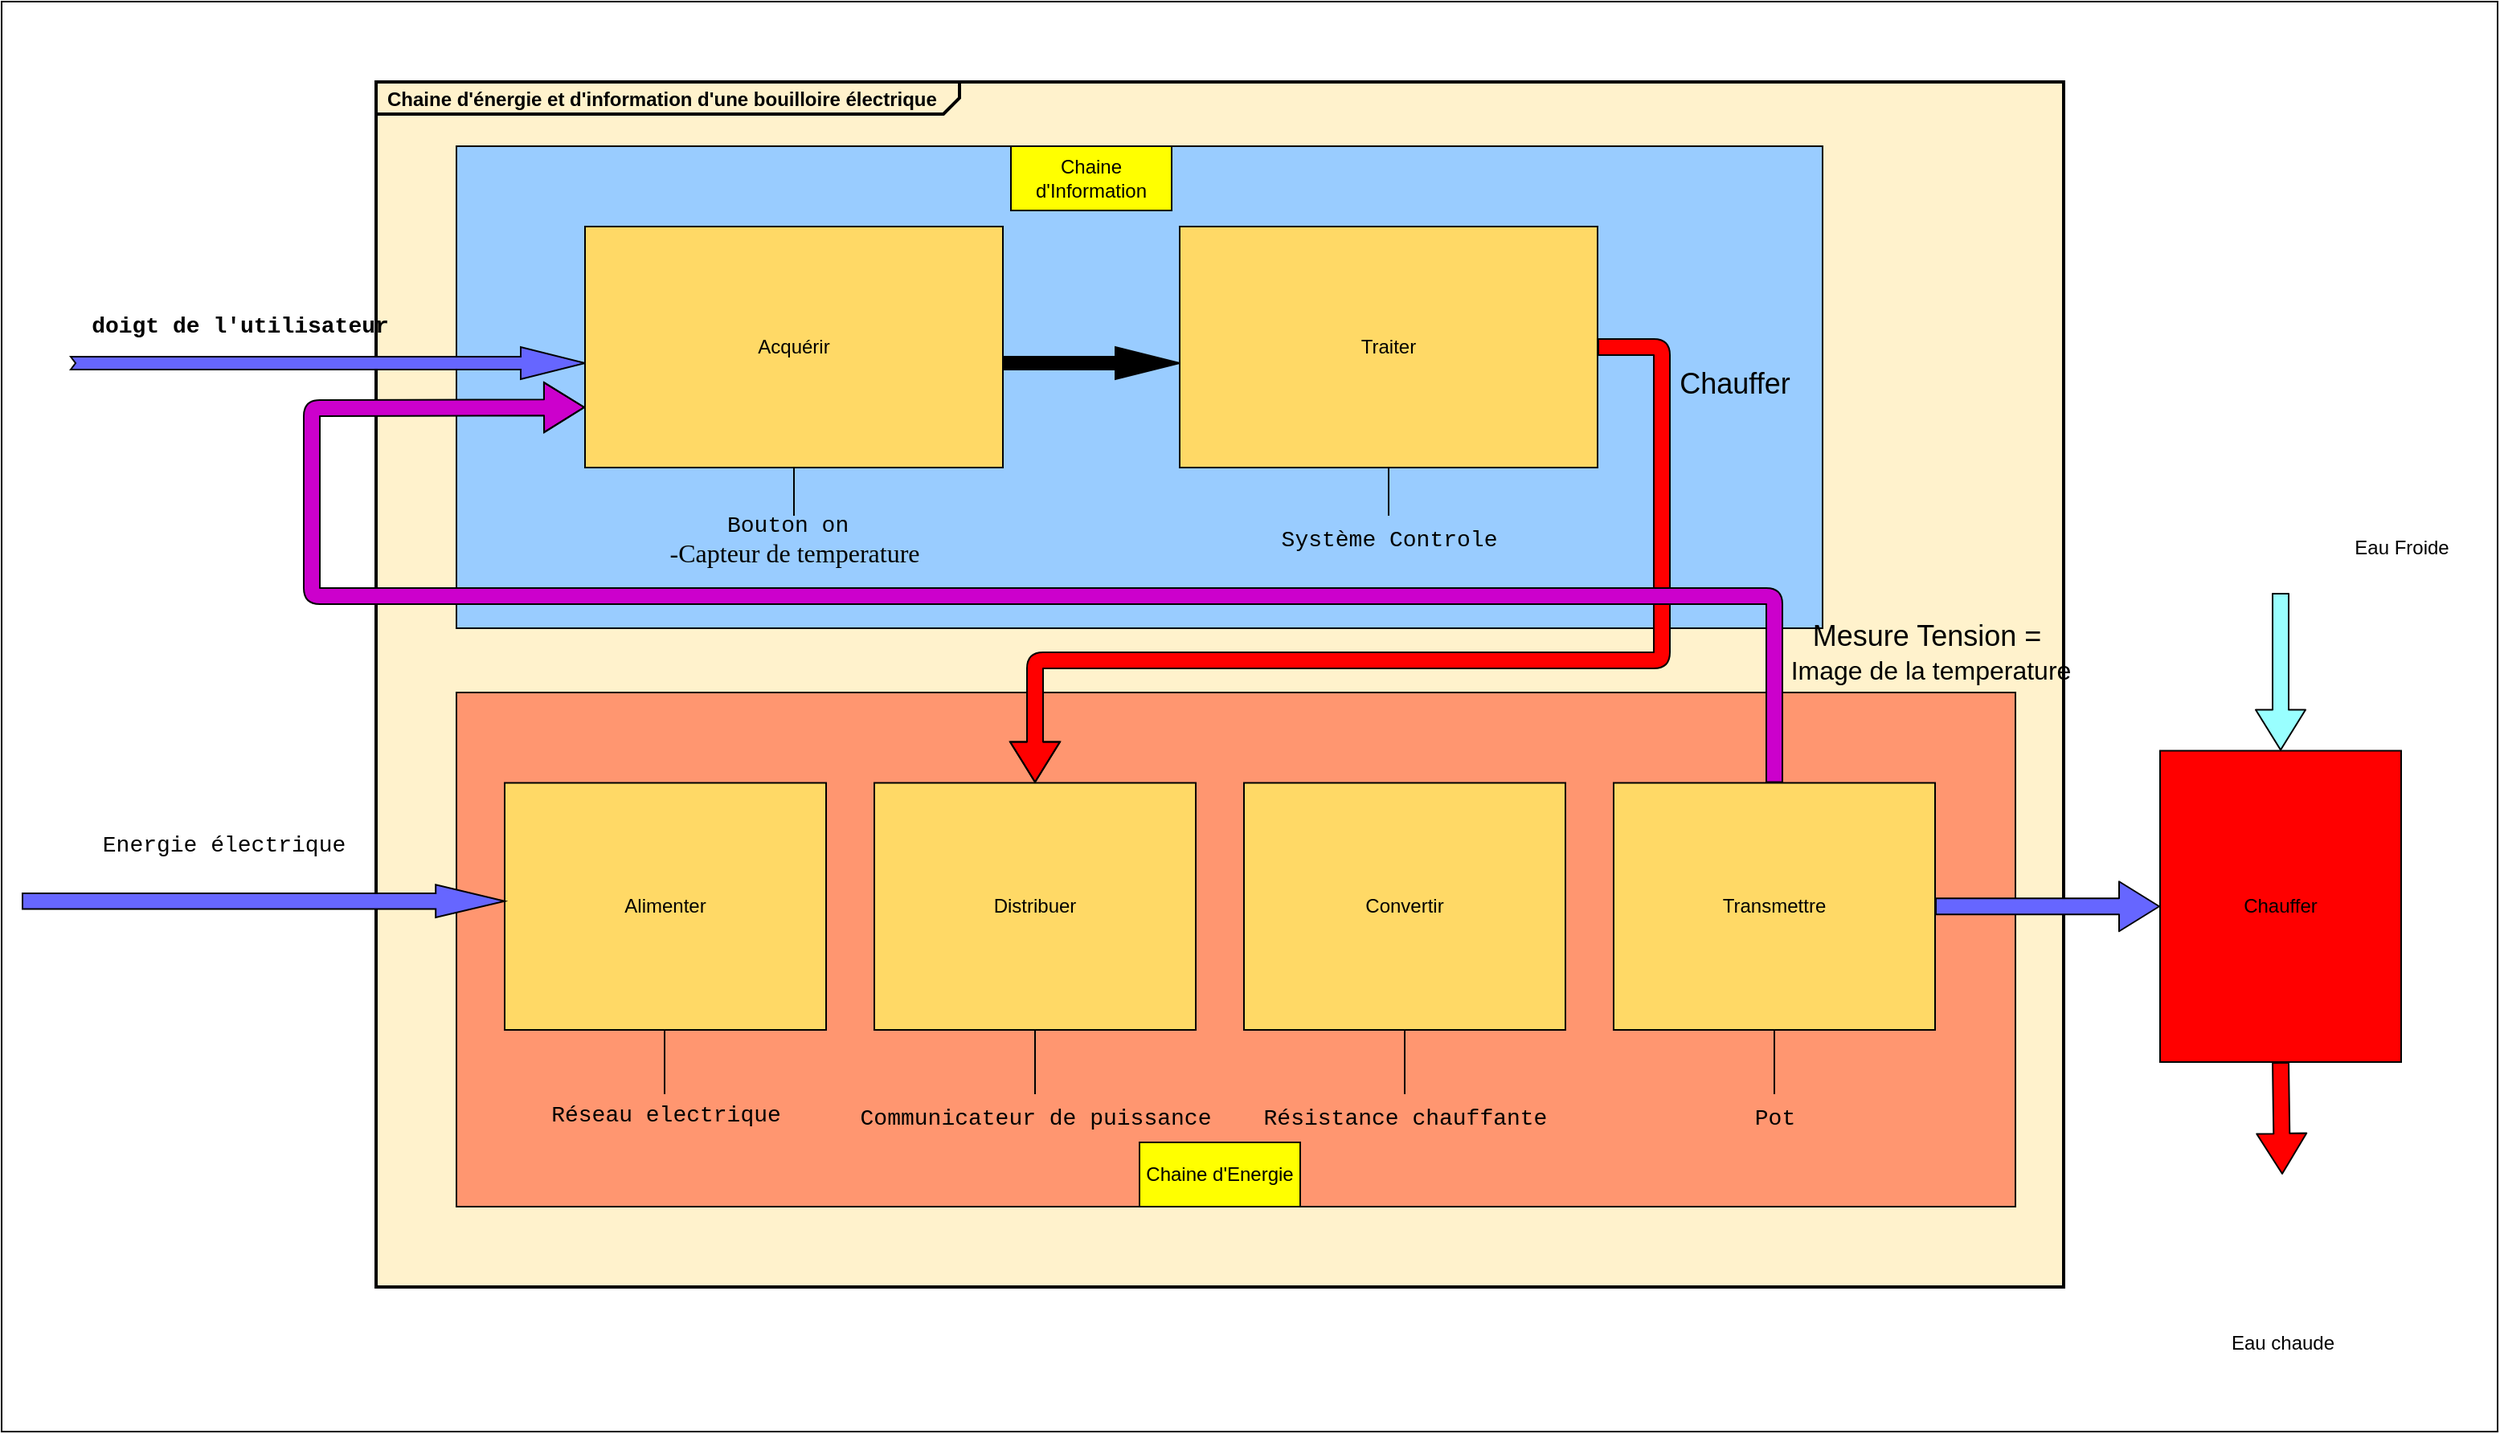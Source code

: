 <mxfile version="24.7.14">
  <diagram name="Page-1" id="Zjmr0gaHATwRoAC2WolZ">
    <mxGraphModel dx="3059" dy="2260" grid="1" gridSize="10" guides="1" tooltips="1" connect="1" arrows="1" fold="1" page="1" pageScale="1" pageWidth="827" pageHeight="1169" math="0" shadow="0">
      <root>
        <mxCell id="0" />
        <mxCell id="1" parent="0" />
        <mxCell id="MIT57PVQvF2cLRMUeH8W-3" value="" style="rounded=0;whiteSpace=wrap;html=1;" vertex="1" parent="1">
          <mxGeometry x="-473" y="-60" width="1553" height="890" as="geometry" />
        </mxCell>
        <mxCell id="LnlE2vB2DdziIzQnd_Bp-1" value="&lt;p style=&quot;margin:0px;margin-top:4px;margin-left:7px;text-align:left;&quot;&gt;&lt;b&gt;Chaine d&#39;énergie et d&#39;information d&#39;une bouilloire électrique&lt;/b&gt;&lt;/p&gt;" style="html=1;shape=mxgraph.sysml.package;overflow=fill;labelX=363;strokeWidth=2;align=center;fillColor=#FFF2CC;" parent="1" vertex="1">
          <mxGeometry x="-240" y="-10" width="1050" height="750" as="geometry" />
        </mxCell>
        <mxCell id="LnlE2vB2DdziIzQnd_Bp-2" value="" style="html=1;whiteSpace=wrap;fillColor=#99CCFF;" parent="1" vertex="1">
          <mxGeometry x="-190" y="30" width="850" height="300" as="geometry" />
        </mxCell>
        <mxCell id="LnlE2vB2DdziIzQnd_Bp-3" value="" style="html=1;whiteSpace=wrap;fillColor=#FF9670;" parent="1" vertex="1">
          <mxGeometry x="-190" y="370" width="970" height="320" as="geometry" />
        </mxCell>
        <mxCell id="LnlE2vB2DdziIzQnd_Bp-4" value="" style="html=1;shadow=0;dashed=0;align=center;verticalAlign=middle;shape=mxgraph.arrows2.arrow;dy=0.6;dx=40;notch=3;fillColor=#6666FF;" parent="1" vertex="1">
          <mxGeometry x="-430" y="155" width="320" height="20" as="geometry" />
        </mxCell>
        <mxCell id="LnlE2vB2DdziIzQnd_Bp-5" value="&lt;font style=&quot;font-size: 14px;&quot; face=&quot;Courier New&quot;&gt;doigt de l&#39;utilisateur&lt;/font&gt;" style="text;align=center;fontStyle=1;verticalAlign=middle;spacingLeft=3;spacingRight=3;strokeColor=none;rotatable=0;points=[[0,0.5],[1,0.5]];portConstraint=eastwest;html=1;" parent="1" vertex="1">
          <mxGeometry x="-380" y="129" width="110" height="26" as="geometry" />
        </mxCell>
        <mxCell id="LnlE2vB2DdziIzQnd_Bp-6" value="A&lt;span style=&quot;background-color: initial;&quot;&gt;cquérir&lt;/span&gt;" style="html=1;whiteSpace=wrap;fillColor=#FFD966;" parent="1" vertex="1">
          <mxGeometry x="-110" y="80" width="260" height="150" as="geometry" />
        </mxCell>
        <mxCell id="LnlE2vB2DdziIzQnd_Bp-7" value="" style="html=1;shadow=0;dashed=0;align=center;verticalAlign=middle;shape=mxgraph.arrows2.arrow;dy=0.6;dx=40;notch=0;fillColor=#000000;" parent="1" vertex="1">
          <mxGeometry x="150" y="155" width="110" height="20" as="geometry" />
        </mxCell>
        <mxCell id="LnlE2vB2DdziIzQnd_Bp-9" value="Traiter" style="html=1;whiteSpace=wrap;fillColor=#FFD966;" parent="1" vertex="1">
          <mxGeometry x="260" y="80" width="260" height="150" as="geometry" />
        </mxCell>
        <mxCell id="LnlE2vB2DdziIzQnd_Bp-17" value="Distribuer" style="html=1;whiteSpace=wrap;fillColor=#FFD966;" parent="1" vertex="1">
          <mxGeometry x="70" y="426.25" width="200" height="153.75" as="geometry" />
        </mxCell>
        <mxCell id="LnlE2vB2DdziIzQnd_Bp-18" value="Alimenter" style="html=1;whiteSpace=wrap;fillColor=#FFD966;" parent="1" vertex="1">
          <mxGeometry x="-160" y="426.25" width="200" height="153.75" as="geometry" />
        </mxCell>
        <mxCell id="LnlE2vB2DdziIzQnd_Bp-19" value="Convertir" style="html=1;whiteSpace=wrap;fillColor=#FFD966;" parent="1" vertex="1">
          <mxGeometry x="300" y="426.25" width="200" height="153.75" as="geometry" />
        </mxCell>
        <mxCell id="LnlE2vB2DdziIzQnd_Bp-20" value="Transmettre" style="html=1;whiteSpace=wrap;fillColor=#FFD966;" parent="1" vertex="1">
          <mxGeometry x="530" y="426.25" width="200" height="153.75" as="geometry" />
        </mxCell>
        <mxCell id="LnlE2vB2DdziIzQnd_Bp-31" value="" style="endArrow=none;html=1;rounded=0;exitX=0.5;exitY=1;exitDx=0;exitDy=0;" parent="1" source="LnlE2vB2DdziIzQnd_Bp-6" edge="1">
          <mxGeometry relative="1" as="geometry">
            <mxPoint x="30" y="340" as="sourcePoint" />
            <mxPoint x="20" y="260" as="targetPoint" />
          </mxGeometry>
        </mxCell>
        <mxCell id="LnlE2vB2DdziIzQnd_Bp-35" value="" style="endArrow=none;html=1;rounded=0;entryX=0.5;entryY=1;entryDx=0;entryDy=0;" parent="1" target="LnlE2vB2DdziIzQnd_Bp-9" edge="1">
          <mxGeometry relative="1" as="geometry">
            <mxPoint x="390" y="260" as="sourcePoint" />
            <mxPoint x="30" y="280" as="targetPoint" />
          </mxGeometry>
        </mxCell>
        <mxCell id="LnlE2vB2DdziIzQnd_Bp-36" value="" style="endArrow=none;html=1;rounded=0;entryX=0.5;entryY=1;entryDx=0;entryDy=0;exitX=0.674;exitY=0.774;exitDx=0;exitDy=0;exitPerimeter=0;" parent="1" edge="1">
          <mxGeometry relative="1" as="geometry">
            <mxPoint x="-60.5" y="620" as="sourcePoint" />
            <mxPoint x="-60.5" y="580" as="targetPoint" />
          </mxGeometry>
        </mxCell>
        <mxCell id="LnlE2vB2DdziIzQnd_Bp-38" value="" style="endArrow=none;html=1;rounded=0;exitX=0.5;exitY=1;exitDx=0;exitDy=0;" parent="1" source="LnlE2vB2DdziIzQnd_Bp-17" edge="1">
          <mxGeometry relative="1" as="geometry">
            <mxPoint x="-60.5" y="620" as="sourcePoint" />
            <mxPoint x="170" y="620" as="targetPoint" />
          </mxGeometry>
        </mxCell>
        <mxCell id="LnlE2vB2DdziIzQnd_Bp-40" value="" style="endArrow=none;html=1;rounded=0;exitX=0.5;exitY=1;exitDx=0;exitDy=0;" parent="1" edge="1">
          <mxGeometry relative="1" as="geometry">
            <mxPoint x="170" y="580" as="sourcePoint" />
            <mxPoint x="170" y="620" as="targetPoint" />
          </mxGeometry>
        </mxCell>
        <mxCell id="LnlE2vB2DdziIzQnd_Bp-41" value="" style="endArrow=none;html=1;rounded=0;exitX=0.5;exitY=1;exitDx=0;exitDy=0;" parent="1" source="LnlE2vB2DdziIzQnd_Bp-19" edge="1">
          <mxGeometry relative="1" as="geometry">
            <mxPoint x="180" y="590" as="sourcePoint" />
            <mxPoint x="400" y="620" as="targetPoint" />
            <Array as="points">
              <mxPoint x="400" y="610" />
            </Array>
          </mxGeometry>
        </mxCell>
        <mxCell id="LnlE2vB2DdziIzQnd_Bp-42" value="" style="endArrow=none;html=1;rounded=0;exitX=0.5;exitY=1;exitDx=0;exitDy=0;" parent="1" source="LnlE2vB2DdziIzQnd_Bp-20" edge="1">
          <mxGeometry relative="1" as="geometry">
            <mxPoint x="190" y="600" as="sourcePoint" />
            <mxPoint x="630" y="620" as="targetPoint" />
            <Array as="points">
              <mxPoint x="630" y="610" />
            </Array>
          </mxGeometry>
        </mxCell>
        <mxCell id="LnlE2vB2DdziIzQnd_Bp-43" value="Chaine d&#39;Information" style="whiteSpace=wrap;html=1;align=center;fillColor=#FFFF00;" parent="1" vertex="1">
          <mxGeometry x="155" y="30" width="100" height="40" as="geometry" />
        </mxCell>
        <mxCell id="LnlE2vB2DdziIzQnd_Bp-44" value="Chaine d&#39;Energie" style="whiteSpace=wrap;html=1;align=center;fillColor=#FFFF00;" parent="1" vertex="1">
          <mxGeometry x="235" y="650" width="100" height="40" as="geometry" />
        </mxCell>
        <mxCell id="LnlE2vB2DdziIzQnd_Bp-51" value="&lt;font style=&quot;font-size: 14px;&quot; face=&quot;Courier New&quot;&gt;Réseau electrique&lt;/font&gt;&lt;div&gt;&lt;br&gt;&lt;/div&gt;" style="text;html=1;align=center;verticalAlign=middle;resizable=0;points=[];autosize=1;strokeColor=none;fillColor=none;" parent="1" vertex="1">
          <mxGeometry x="-145" y="620" width="170" height="40" as="geometry" />
        </mxCell>
        <mxCell id="LnlE2vB2DdziIzQnd_Bp-52" value="&lt;font style=&quot;font-size: 14px;&quot; face=&quot;Courier New&quot;&gt;Communicateur de puissance&lt;/font&gt;" style="text;html=1;align=center;verticalAlign=middle;resizable=0;points=[];autosize=1;strokeColor=none;fillColor=none;" parent="1" vertex="1">
          <mxGeometry x="50" y="620" width="240" height="30" as="geometry" />
        </mxCell>
        <mxCell id="LnlE2vB2DdziIzQnd_Bp-53" value="&lt;font style=&quot;font-size: 14px;&quot; face=&quot;Courier New&quot;&gt;Résistance chauffante&lt;/font&gt;" style="text;html=1;align=center;verticalAlign=middle;resizable=0;points=[];autosize=1;strokeColor=none;fillColor=none;" parent="1" vertex="1">
          <mxGeometry x="300" y="620" width="200" height="30" as="geometry" />
        </mxCell>
        <mxCell id="LnlE2vB2DdziIzQnd_Bp-54" value="&lt;font style=&quot;font-size: 14px;&quot; face=&quot;Courier New&quot;&gt;Pot&lt;/font&gt;" style="text;html=1;align=center;verticalAlign=middle;resizable=0;points=[];autosize=1;strokeColor=none;fillColor=none;" parent="1" vertex="1">
          <mxGeometry x="605" y="620" width="50" height="30" as="geometry" />
        </mxCell>
        <mxCell id="LnlE2vB2DdziIzQnd_Bp-56" value="Chauffer" style="whiteSpace=wrap;html=1;align=center;fillColor=#FF0000;" parent="1" vertex="1">
          <mxGeometry x="870" y="406.25" width="150" height="193.75" as="geometry" />
        </mxCell>
        <mxCell id="LnlE2vB2DdziIzQnd_Bp-57" value="" style="edgeStyle=none;orthogonalLoop=1;jettySize=auto;html=1;shape=flexArrow;rounded=1;startSize=8;endSize=8;exitX=1;exitY=0.5;exitDx=0;exitDy=0;entryX=0;entryY=0.5;entryDx=0;entryDy=0;fillColor=#6666FF;" parent="1" source="LnlE2vB2DdziIzQnd_Bp-20" target="LnlE2vB2DdziIzQnd_Bp-56" edge="1">
          <mxGeometry width="100" relative="1" as="geometry">
            <mxPoint x="880" y="360" as="sourcePoint" />
            <mxPoint x="980" y="360" as="targetPoint" />
            <Array as="points" />
          </mxGeometry>
        </mxCell>
        <mxCell id="LnlE2vB2DdziIzQnd_Bp-58" value="" style="edgeStyle=none;orthogonalLoop=1;jettySize=auto;html=1;shape=flexArrow;rounded=1;startSize=8;endSize=8;exitX=1;exitY=0.5;exitDx=0;exitDy=0;entryX=0.5;entryY=0;entryDx=0;entryDy=0;fillColor=#FF0000;" parent="1" source="LnlE2vB2DdziIzQnd_Bp-9" target="LnlE2vB2DdziIzQnd_Bp-17" edge="1">
          <mxGeometry width="100" relative="1" as="geometry">
            <mxPoint x="1090" y="230" as="sourcePoint" />
            <mxPoint x="1190" y="230" as="targetPoint" />
            <Array as="points">
              <mxPoint x="560" y="155" />
              <mxPoint x="560" y="350" />
              <mxPoint x="170" y="350" />
            </Array>
          </mxGeometry>
        </mxCell>
        <mxCell id="LnlE2vB2DdziIzQnd_Bp-59" value="" style="edgeStyle=none;orthogonalLoop=1;jettySize=auto;html=1;shape=flexArrow;rounded=1;startSize=8;endSize=8;exitX=0.5;exitY=0;exitDx=0;exitDy=0;entryX=0;entryY=0.75;entryDx=0;entryDy=0;fillColor=#CC00CC;" parent="1" source="LnlE2vB2DdziIzQnd_Bp-20" target="LnlE2vB2DdziIzQnd_Bp-6" edge="1">
          <mxGeometry width="100" relative="1" as="geometry">
            <mxPoint x="970" y="230" as="sourcePoint" />
            <mxPoint x="1070" y="230" as="targetPoint" />
            <Array as="points">
              <mxPoint x="630" y="310" />
              <mxPoint x="-280" y="310" />
              <mxPoint x="-280" y="193" />
            </Array>
          </mxGeometry>
        </mxCell>
        <mxCell id="LnlE2vB2DdziIzQnd_Bp-61" value="&lt;font style=&quot;font-size: 14px;&quot; face=&quot;Courier New&quot;&gt;Système Controle&lt;/font&gt;" style="text;html=1;align=center;verticalAlign=middle;resizable=0;points=[];autosize=1;strokeColor=none;fillColor=none;" parent="1" vertex="1">
          <mxGeometry x="310" y="260" width="160" height="30" as="geometry" />
        </mxCell>
        <mxCell id="LnlE2vB2DdziIzQnd_Bp-62" value="" style="shape=image;html=1;verticalAlign=top;verticalLabelPosition=bottom;labelBackgroundColor=#ffffff;imageAspect=0;aspect=fixed;image=https://cdn1.iconfinder.com/data/icons/ionicons-outline-vol-2/512/water-outline-128.png;fillColor=#0000FF;" parent="1" vertex="1">
          <mxGeometry x="906" y="230" width="78" height="78" as="geometry" />
        </mxCell>
        <mxCell id="LnlE2vB2DdziIzQnd_Bp-63" value="Eau Froide" style="text;html=1;align=center;verticalAlign=middle;resizable=0;points=[];autosize=1;strokeColor=none;fillColor=none;" parent="1" vertex="1">
          <mxGeometry x="980" y="265" width="80" height="30" as="geometry" />
        </mxCell>
        <mxCell id="LnlE2vB2DdziIzQnd_Bp-64" value="" style="shape=image;html=1;verticalAlign=top;verticalLabelPosition=bottom;labelBackgroundColor=#ffffff;imageAspect=0;aspect=fixed;image=https://cdn1.iconfinder.com/data/icons/ionicons-outline-vol-2/512/water-outline-128.png" parent="1" vertex="1">
          <mxGeometry x="906" y="670" width="80" height="80" as="geometry" />
        </mxCell>
        <mxCell id="LnlE2vB2DdziIzQnd_Bp-65" value="Eau chaude" style="text;html=1;align=center;verticalAlign=middle;resizable=0;points=[];autosize=1;strokeColor=none;fillColor=none;" parent="1" vertex="1">
          <mxGeometry x="901" y="760" width="90" height="30" as="geometry" />
        </mxCell>
        <mxCell id="LnlE2vB2DdziIzQnd_Bp-66" value="&lt;font style=&quot;font-size: 18px;&quot;&gt;Chauffer&lt;/font&gt;&lt;div&gt;&lt;br&gt;&lt;/div&gt;" style="text;html=1;align=center;verticalAlign=middle;resizable=0;points=[];autosize=1;strokeColor=none;fillColor=none;" parent="1" vertex="1">
          <mxGeometry x="560" y="160" width="90" height="50" as="geometry" />
        </mxCell>
        <mxCell id="LnlE2vB2DdziIzQnd_Bp-68" value="&lt;font style=&quot;font-size: 14px;&quot; face=&quot;Courier New&quot;&gt;Bouton on&amp;nbsp;&lt;/font&gt;&lt;div&gt;&lt;font size=&quot;3&quot; face=&quot;_pyl_01m51JNeYnxi6zQ&quot;&gt;-Capteur de temperature&lt;/font&gt;&lt;/div&gt;" style="text;html=1;align=center;verticalAlign=middle;resizable=0;points=[];autosize=1;strokeColor=none;fillColor=none;" parent="1" vertex="1">
          <mxGeometry x="-70" y="250" width="180" height="50" as="geometry" />
        </mxCell>
        <mxCell id="LnlE2vB2DdziIzQnd_Bp-71" value="&lt;font style=&quot;font-size: 14px;&quot; face=&quot;Courier New&quot;&gt;Energie électrique&lt;/font&gt;" style="text;html=1;align=center;verticalAlign=middle;resizable=0;points=[];autosize=1;strokeColor=none;fillColor=none;" parent="1" vertex="1">
          <mxGeometry x="-420" y="450" width="170" height="30" as="geometry" />
        </mxCell>
        <mxCell id="LnlE2vB2DdziIzQnd_Bp-72" value="" style="shape=singleArrow;whiteSpace=wrap;html=1;arrowWidth=0.477;arrowSize=0.143;fillColor=#6666FF;" parent="1" vertex="1">
          <mxGeometry x="-460" y="489.69" width="300" height="20.31" as="geometry" />
        </mxCell>
        <mxCell id="LnlE2vB2DdziIzQnd_Bp-73" value="&lt;font style=&quot;font-size: 18px;&quot;&gt;Mesure Tension =&amp;nbsp;&lt;/font&gt;&lt;div&gt;&lt;font size=&quot;3&quot;&gt;Image de la temperature&lt;/font&gt;&lt;/div&gt;" style="text;html=1;align=center;verticalAlign=middle;resizable=0;points=[];autosize=1;strokeColor=none;fillColor=none;" parent="1" vertex="1">
          <mxGeometry x="627" y="320" width="200" height="50" as="geometry" />
        </mxCell>
        <mxCell id="nBgNsYRY9JjHdsf5_n_7-2" value="" style="edgeStyle=none;orthogonalLoop=1;jettySize=auto;html=1;shape=flexArrow;rounded=1;startSize=8;endSize=8;entryX=0.5;entryY=0;entryDx=0;entryDy=0;fillColor=#99FFFF;" parent="1" source="LnlE2vB2DdziIzQnd_Bp-62" target="LnlE2vB2DdziIzQnd_Bp-56" edge="1">
          <mxGeometry width="100" relative="1" as="geometry">
            <mxPoint x="945" y="320" as="sourcePoint" />
            <mxPoint x="1060" y="150" as="targetPoint" />
            <Array as="points" />
          </mxGeometry>
        </mxCell>
        <mxCell id="nBgNsYRY9JjHdsf5_n_7-7" value="" style="edgeStyle=none;orthogonalLoop=1;jettySize=auto;html=1;shape=flexArrow;rounded=1;startSize=8;endSize=8;exitX=0.5;exitY=1;exitDx=0;exitDy=0;entryX=0.5;entryY=0;entryDx=0;entryDy=0;fillColor=#FF0000;" parent="1" source="LnlE2vB2DdziIzQnd_Bp-56" target="LnlE2vB2DdziIzQnd_Bp-64" edge="1">
          <mxGeometry width="100" relative="1" as="geometry">
            <mxPoint x="1110" y="570" as="sourcePoint" />
            <mxPoint x="1210" y="570" as="targetPoint" />
            <Array as="points" />
          </mxGeometry>
        </mxCell>
      </root>
    </mxGraphModel>
  </diagram>
</mxfile>
